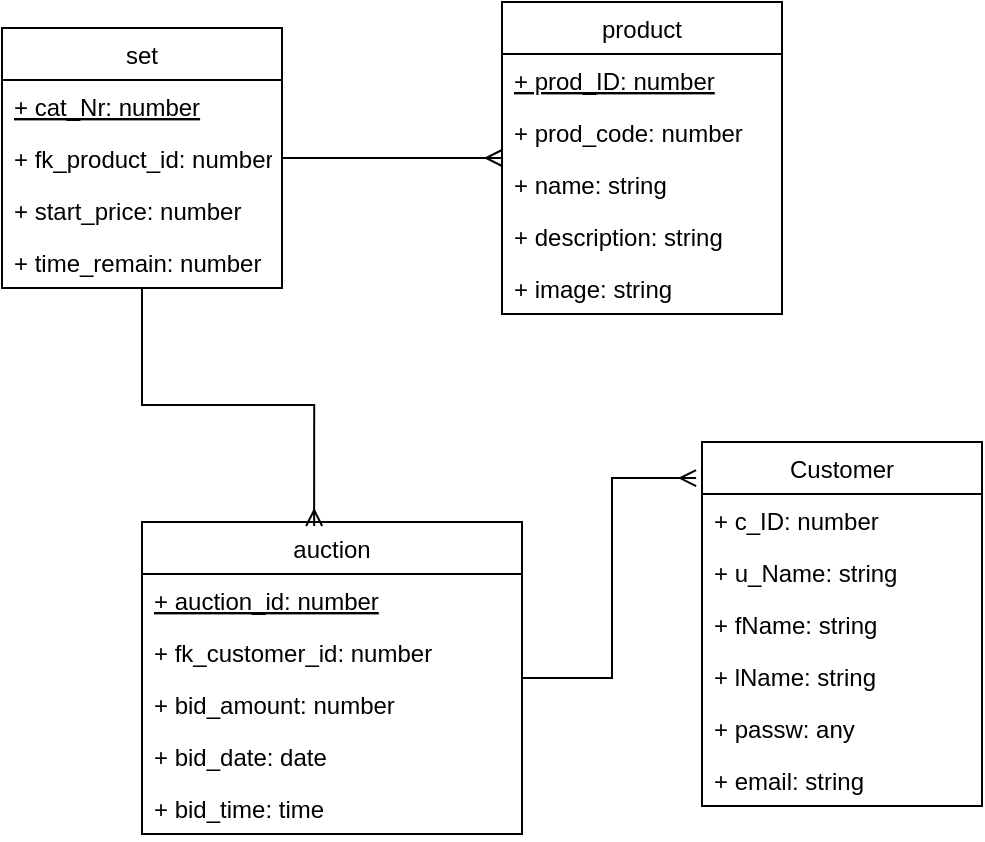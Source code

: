 <mxfile version="20.0.2" type="github" pages="4">
  <diagram id="Uc98a7W3Qt7E9h5NXm8I" name="EX3">
    <mxGraphModel dx="2062" dy="1152" grid="1" gridSize="10" guides="1" tooltips="1" connect="1" arrows="1" fold="1" page="1" pageScale="1" pageWidth="1169" pageHeight="827" math="0" shadow="0">
      <root>
        <mxCell id="0" />
        <mxCell id="1" parent="0" />
        <mxCell id="_niMRlumrysNtKm56VO0-18" value="" style="edgeStyle=orthogonalEdgeStyle;rounded=0;orthogonalLoop=1;jettySize=auto;html=1;endArrow=ERmany;endFill=0;" edge="1" parent="1" source="_niMRlumrysNtKm56VO0-1" target="_niMRlumrysNtKm56VO0-13">
          <mxGeometry relative="1" as="geometry" />
        </mxCell>
        <mxCell id="_niMRlumrysNtKm56VO0-33" value="" style="edgeStyle=orthogonalEdgeStyle;rounded=0;orthogonalLoop=1;jettySize=auto;html=1;endArrow=ERmany;endFill=0;entryX=0.453;entryY=0.013;entryDx=0;entryDy=0;entryPerimeter=0;" edge="1" parent="1" source="_niMRlumrysNtKm56VO0-1" target="_niMRlumrysNtKm56VO0-27">
          <mxGeometry relative="1" as="geometry" />
        </mxCell>
        <mxCell id="_niMRlumrysNtKm56VO0-1" value="set" style="swimlane;fontStyle=0;childLayout=stackLayout;horizontal=1;startSize=26;fillColor=none;horizontalStack=0;resizeParent=1;resizeParentMax=0;resizeLast=0;collapsible=1;marginBottom=0;" vertex="1" parent="1">
          <mxGeometry x="120" y="63" width="140" height="130" as="geometry" />
        </mxCell>
        <mxCell id="_niMRlumrysNtKm56VO0-2" value="+ cat_Nr: number" style="text;strokeColor=none;fillColor=none;align=left;verticalAlign=top;spacingLeft=4;spacingRight=4;overflow=hidden;rotatable=0;points=[[0,0.5],[1,0.5]];portConstraint=eastwest;fontStyle=4" vertex="1" parent="_niMRlumrysNtKm56VO0-1">
          <mxGeometry y="26" width="140" height="26" as="geometry" />
        </mxCell>
        <mxCell id="_niMRlumrysNtKm56VO0-10" value="+ fk_product_id: number" style="text;strokeColor=none;fillColor=none;align=left;verticalAlign=top;spacingLeft=4;spacingRight=4;overflow=hidden;rotatable=0;points=[[0,0.5],[1,0.5]];portConstraint=eastwest;fontStyle=0" vertex="1" parent="_niMRlumrysNtKm56VO0-1">
          <mxGeometry y="52" width="140" height="26" as="geometry" />
        </mxCell>
        <mxCell id="_niMRlumrysNtKm56VO0-3" value="+ start_price: number" style="text;strokeColor=none;fillColor=none;align=left;verticalAlign=top;spacingLeft=4;spacingRight=4;overflow=hidden;rotatable=0;points=[[0,0.5],[1,0.5]];portConstraint=eastwest;" vertex="1" parent="_niMRlumrysNtKm56VO0-1">
          <mxGeometry y="78" width="140" height="26" as="geometry" />
        </mxCell>
        <mxCell id="_niMRlumrysNtKm56VO0-4" value="+ time_remain: number" style="text;strokeColor=none;fillColor=none;align=left;verticalAlign=top;spacingLeft=4;spacingRight=4;overflow=hidden;rotatable=0;points=[[0,0.5],[1,0.5]];portConstraint=eastwest;" vertex="1" parent="_niMRlumrysNtKm56VO0-1">
          <mxGeometry y="104" width="140" height="26" as="geometry" />
        </mxCell>
        <mxCell id="_niMRlumrysNtKm56VO0-13" value="product" style="swimlane;fontStyle=0;childLayout=stackLayout;horizontal=1;startSize=26;fillColor=none;horizontalStack=0;resizeParent=1;resizeParentMax=0;resizeLast=0;collapsible=1;marginBottom=0;strokeColor=rgb(0, 0, 0);fontColor=rgb(0, 0, 0);" vertex="1" parent="1">
          <mxGeometry x="370" y="50" width="140" height="156" as="geometry" />
        </mxCell>
        <mxCell id="_niMRlumrysNtKm56VO0-14" value="+ prod_ID: number" style="text;strokeColor=none;fillColor=none;align=left;verticalAlign=top;spacingLeft=4;spacingRight=4;overflow=hidden;rotatable=0;points=[[0,0.5],[1,0.5]];portConstraint=eastwest;fontStyle=4" vertex="1" parent="_niMRlumrysNtKm56VO0-13">
          <mxGeometry y="26" width="140" height="26" as="geometry" />
        </mxCell>
        <mxCell id="_niMRlumrysNtKm56VO0-15" value="+ prod_code: number" style="text;strokeColor=none;fillColor=none;align=left;verticalAlign=top;spacingLeft=4;spacingRight=4;overflow=hidden;rotatable=0;points=[[0,0.5],[1,0.5]];portConstraint=eastwest;fontStyle=0" vertex="1" parent="_niMRlumrysNtKm56VO0-13">
          <mxGeometry y="52" width="140" height="26" as="geometry" />
        </mxCell>
        <mxCell id="_niMRlumrysNtKm56VO0-16" value="+ name: string" style="text;strokeColor=none;fillColor=none;align=left;verticalAlign=top;spacingLeft=4;spacingRight=4;overflow=hidden;rotatable=0;points=[[0,0.5],[1,0.5]];portConstraint=eastwest;" vertex="1" parent="_niMRlumrysNtKm56VO0-13">
          <mxGeometry y="78" width="140" height="26" as="geometry" />
        </mxCell>
        <mxCell id="_niMRlumrysNtKm56VO0-17" value="+ description: string" style="text;strokeColor=none;fillColor=none;align=left;verticalAlign=top;spacingLeft=4;spacingRight=4;overflow=hidden;rotatable=0;points=[[0,0.5],[1,0.5]];portConstraint=eastwest;" vertex="1" parent="_niMRlumrysNtKm56VO0-13">
          <mxGeometry y="104" width="140" height="26" as="geometry" />
        </mxCell>
        <mxCell id="_niMRlumrysNtKm56VO0-19" value="+ image: string" style="text;strokeColor=none;fillColor=none;align=left;verticalAlign=top;spacingLeft=4;spacingRight=4;overflow=hidden;rotatable=0;points=[[0,0.5],[1,0.5]];portConstraint=eastwest;" vertex="1" parent="_niMRlumrysNtKm56VO0-13">
          <mxGeometry y="130" width="140" height="26" as="geometry" />
        </mxCell>
        <mxCell id="_niMRlumrysNtKm56VO0-20" value="Customer" style="swimlane;fontStyle=0;childLayout=stackLayout;horizontal=1;startSize=26;fillColor=none;horizontalStack=0;resizeParent=1;resizeParentMax=0;resizeLast=0;collapsible=1;marginBottom=0;" vertex="1" parent="1">
          <mxGeometry x="470" y="270" width="140" height="182" as="geometry" />
        </mxCell>
        <mxCell id="_niMRlumrysNtKm56VO0-21" value="+ c_ID: number" style="text;strokeColor=none;fillColor=none;align=left;verticalAlign=top;spacingLeft=4;spacingRight=4;overflow=hidden;rotatable=0;points=[[0,0.5],[1,0.5]];portConstraint=eastwest;" vertex="1" parent="_niMRlumrysNtKm56VO0-20">
          <mxGeometry y="26" width="140" height="26" as="geometry" />
        </mxCell>
        <mxCell id="_niMRlumrysNtKm56VO0-22" value="+ u_Name: string" style="text;strokeColor=none;fillColor=none;align=left;verticalAlign=top;spacingLeft=4;spacingRight=4;overflow=hidden;rotatable=0;points=[[0,0.5],[1,0.5]];portConstraint=eastwest;" vertex="1" parent="_niMRlumrysNtKm56VO0-20">
          <mxGeometry y="52" width="140" height="26" as="geometry" />
        </mxCell>
        <mxCell id="_niMRlumrysNtKm56VO0-23" value="+ fName: string" style="text;strokeColor=none;fillColor=none;align=left;verticalAlign=top;spacingLeft=4;spacingRight=4;overflow=hidden;rotatable=0;points=[[0,0.5],[1,0.5]];portConstraint=eastwest;" vertex="1" parent="_niMRlumrysNtKm56VO0-20">
          <mxGeometry y="78" width="140" height="26" as="geometry" />
        </mxCell>
        <mxCell id="_niMRlumrysNtKm56VO0-24" value="+ lName: string" style="text;strokeColor=none;fillColor=none;align=left;verticalAlign=top;spacingLeft=4;spacingRight=4;overflow=hidden;rotatable=0;points=[[0,0.5],[1,0.5]];portConstraint=eastwest;" vertex="1" parent="_niMRlumrysNtKm56VO0-20">
          <mxGeometry y="104" width="140" height="26" as="geometry" />
        </mxCell>
        <mxCell id="_niMRlumrysNtKm56VO0-25" value="+ passw: any" style="text;strokeColor=none;fillColor=none;align=left;verticalAlign=top;spacingLeft=4;spacingRight=4;overflow=hidden;rotatable=0;points=[[0,0.5],[1,0.5]];portConstraint=eastwest;" vertex="1" parent="_niMRlumrysNtKm56VO0-20">
          <mxGeometry y="130" width="140" height="26" as="geometry" />
        </mxCell>
        <mxCell id="_niMRlumrysNtKm56VO0-26" value="+ email: string" style="text;strokeColor=none;fillColor=none;align=left;verticalAlign=top;spacingLeft=4;spacingRight=4;overflow=hidden;rotatable=0;points=[[0,0.5],[1,0.5]];portConstraint=eastwest;" vertex="1" parent="_niMRlumrysNtKm56VO0-20">
          <mxGeometry y="156" width="140" height="26" as="geometry" />
        </mxCell>
        <mxCell id="_niMRlumrysNtKm56VO0-34" value="" style="edgeStyle=orthogonalEdgeStyle;rounded=0;orthogonalLoop=1;jettySize=auto;html=1;endArrow=ERmany;endFill=0;entryX=-0.021;entryY=0.099;entryDx=0;entryDy=0;entryPerimeter=0;startArrow=none;startFill=0;" edge="1" parent="1" source="_niMRlumrysNtKm56VO0-27" target="_niMRlumrysNtKm56VO0-20">
          <mxGeometry relative="1" as="geometry" />
        </mxCell>
        <mxCell id="_niMRlumrysNtKm56VO0-27" value="auction" style="swimlane;fontStyle=0;childLayout=stackLayout;horizontal=1;startSize=26;fillColor=none;horizontalStack=0;resizeParent=1;resizeParentMax=0;resizeLast=0;collapsible=1;marginBottom=0;" vertex="1" parent="1">
          <mxGeometry x="190" y="310" width="190" height="156" as="geometry" />
        </mxCell>
        <mxCell id="_niMRlumrysNtKm56VO0-28" value="+ auction_id: number" style="text;strokeColor=none;fillColor=none;align=left;verticalAlign=top;spacingLeft=4;spacingRight=4;overflow=hidden;rotatable=0;points=[[0,0.5],[1,0.5]];portConstraint=eastwest;fontStyle=4" vertex="1" parent="_niMRlumrysNtKm56VO0-27">
          <mxGeometry y="26" width="190" height="26" as="geometry" />
        </mxCell>
        <mxCell id="_niMRlumrysNtKm56VO0-29" value="+ fk_customer_id: number" style="text;strokeColor=none;fillColor=none;align=left;verticalAlign=top;spacingLeft=4;spacingRight=4;overflow=hidden;rotatable=0;points=[[0,0.5],[1,0.5]];portConstraint=eastwest;" vertex="1" parent="_niMRlumrysNtKm56VO0-27">
          <mxGeometry y="52" width="190" height="26" as="geometry" />
        </mxCell>
        <mxCell id="_niMRlumrysNtKm56VO0-30" value="+ bid_amount: number" style="text;strokeColor=none;fillColor=none;align=left;verticalAlign=top;spacingLeft=4;spacingRight=4;overflow=hidden;rotatable=0;points=[[0,0.5],[1,0.5]];portConstraint=eastwest;" vertex="1" parent="_niMRlumrysNtKm56VO0-27">
          <mxGeometry y="78" width="190" height="26" as="geometry" />
        </mxCell>
        <mxCell id="_niMRlumrysNtKm56VO0-31" value="+ bid_date: date" style="text;strokeColor=none;fillColor=none;align=left;verticalAlign=top;spacingLeft=4;spacingRight=4;overflow=hidden;rotatable=0;points=[[0,0.5],[1,0.5]];portConstraint=eastwest;" vertex="1" parent="_niMRlumrysNtKm56VO0-27">
          <mxGeometry y="104" width="190" height="26" as="geometry" />
        </mxCell>
        <mxCell id="_niMRlumrysNtKm56VO0-32" value="+ bid_time: time" style="text;strokeColor=none;fillColor=none;align=left;verticalAlign=top;spacingLeft=4;spacingRight=4;overflow=hidden;rotatable=0;points=[[0,0.5],[1,0.5]];portConstraint=eastwest;" vertex="1" parent="_niMRlumrysNtKm56VO0-27">
          <mxGeometry y="130" width="190" height="26" as="geometry" />
        </mxCell>
      </root>
    </mxGraphModel>
  </diagram>
  <diagram id="Q_-LF2tFXpgodmzrMaQw" name="EX4">
    <mxGraphModel dx="2062" dy="1152" grid="1" gridSize="10" guides="1" tooltips="1" connect="1" arrows="1" fold="1" page="1" pageScale="1" pageWidth="1169" pageHeight="827" math="0" shadow="0">
      <root>
        <mxCell id="0" />
        <mxCell id="1" parent="0" />
        <mxCell id="OZX8set-cJApKoxIqD9H-13" value="" style="edgeStyle=orthogonalEdgeStyle;rounded=0;orthogonalLoop=1;jettySize=auto;html=1;startArrow=none;startFill=0;endArrow=none;endFill=0;" edge="1" parent="1" source="OZX8set-cJApKoxIqD9H-1" target="OZX8set-cJApKoxIqD9H-7">
          <mxGeometry relative="1" as="geometry" />
        </mxCell>
        <mxCell id="OZX8set-cJApKoxIqD9H-20" value="" style="edgeStyle=orthogonalEdgeStyle;rounded=0;orthogonalLoop=1;jettySize=auto;html=1;startArrow=none;startFill=0;endArrow=ERmany;endFill=0;entryX=0.5;entryY=0;entryDx=0;entryDy=0;" edge="1" parent="1" source="OZX8set-cJApKoxIqD9H-1" target="OZX8set-cJApKoxIqD9H-14">
          <mxGeometry relative="1" as="geometry">
            <Array as="points">
              <mxPoint x="360" y="430" />
              <mxPoint x="520" y="430" />
            </Array>
          </mxGeometry>
        </mxCell>
        <mxCell id="OZX8set-cJApKoxIqD9H-1" value="route" style="swimlane;fontStyle=0;childLayout=stackLayout;horizontal=1;startSize=26;fillColor=none;horizontalStack=0;resizeParent=1;resizeParentMax=0;resizeLast=0;collapsible=1;marginBottom=0;" vertex="1" parent="1">
          <mxGeometry x="240" y="150" width="240" height="182" as="geometry" />
        </mxCell>
        <mxCell id="OZX8set-cJApKoxIqD9H-2" value="+ route_code: number" style="text;strokeColor=none;fillColor=none;align=left;verticalAlign=top;spacingLeft=4;spacingRight=4;overflow=hidden;rotatable=0;points=[[0,0.5],[1,0.5]];portConstraint=eastwest;fontStyle=4" vertex="1" parent="OZX8set-cJApKoxIqD9H-1">
          <mxGeometry y="26" width="240" height="26" as="geometry" />
        </mxCell>
        <mxCell id="OZX8set-cJApKoxIqD9H-6" value="+ fk_bus_Nr: number" style="text;strokeColor=none;fillColor=none;align=left;verticalAlign=top;spacingLeft=4;spacingRight=4;overflow=hidden;rotatable=0;points=[[0,0.5],[1,0.5]];portConstraint=eastwest;fontStyle=0" vertex="1" parent="OZX8set-cJApKoxIqD9H-1">
          <mxGeometry y="52" width="240" height="26" as="geometry" />
        </mxCell>
        <mxCell id="OZX8set-cJApKoxIqD9H-18" value="+ fk_city_ID: number" style="text;strokeColor=none;fillColor=none;align=left;verticalAlign=top;spacingLeft=4;spacingRight=4;overflow=hidden;rotatable=0;points=[[0,0.5],[1,0.5]];portConstraint=eastwest;fontStyle=0" vertex="1" parent="OZX8set-cJApKoxIqD9H-1">
          <mxGeometry y="78" width="240" height="26" as="geometry" />
        </mxCell>
        <mxCell id="OZX8set-cJApKoxIqD9H-3" value="+ total_distance_km: number" style="text;strokeColor=none;fillColor=none;align=left;verticalAlign=top;spacingLeft=4;spacingRight=4;overflow=hidden;rotatable=0;points=[[0,0.5],[1,0.5]];portConstraint=eastwest;" vertex="1" parent="OZX8set-cJApKoxIqD9H-1">
          <mxGeometry y="104" width="240" height="26" as="geometry" />
        </mxCell>
        <mxCell id="OZX8set-cJApKoxIqD9H-4" value="+ route_source: string" style="text;strokeColor=none;fillColor=none;align=left;verticalAlign=top;spacingLeft=4;spacingRight=4;overflow=hidden;rotatable=0;points=[[0,0.5],[1,0.5]];portConstraint=eastwest;" vertex="1" parent="OZX8set-cJApKoxIqD9H-1">
          <mxGeometry y="130" width="240" height="26" as="geometry" />
        </mxCell>
        <mxCell id="OZX8set-cJApKoxIqD9H-5" value="+ route_destination: string" style="text;strokeColor=none;fillColor=none;align=left;verticalAlign=top;spacingLeft=4;spacingRight=4;overflow=hidden;rotatable=0;points=[[0,0.5],[1,0.5]];portConstraint=eastwest;" vertex="1" parent="OZX8set-cJApKoxIqD9H-1">
          <mxGeometry y="156" width="240" height="26" as="geometry" />
        </mxCell>
        <mxCell id="OZX8set-cJApKoxIqD9H-7" value="bus" style="swimlane;fontStyle=0;childLayout=stackLayout;horizontal=1;startSize=26;fillColor=none;horizontalStack=0;resizeParent=1;resizeParentMax=0;resizeLast=0;collapsible=1;marginBottom=0;strokeColor=rgb(0, 0, 0);fontColor=rgb(0, 0, 0);" vertex="1" parent="1">
          <mxGeometry x="630" y="150" width="240" height="156" as="geometry" />
        </mxCell>
        <mxCell id="OZX8set-cJApKoxIqD9H-8" value="+ bus_license_Nr: number" style="text;strokeColor=none;fillColor=none;align=left;verticalAlign=top;spacingLeft=4;spacingRight=4;overflow=hidden;rotatable=0;points=[[0,0.5],[1,0.5]];portConstraint=eastwest;fontStyle=4" vertex="1" parent="OZX8set-cJApKoxIqD9H-7">
          <mxGeometry y="26" width="240" height="26" as="geometry" />
        </mxCell>
        <mxCell id="OZX8set-cJApKoxIqD9H-9" value="+ model: string" style="text;strokeColor=none;fillColor=none;align=left;verticalAlign=top;spacingLeft=4;spacingRight=4;overflow=hidden;rotatable=0;points=[[0,0.5],[1,0.5]];portConstraint=eastwest;fontStyle=0" vertex="1" parent="OZX8set-cJApKoxIqD9H-7">
          <mxGeometry y="52" width="240" height="26" as="geometry" />
        </mxCell>
        <mxCell id="OZX8set-cJApKoxIqD9H-10" value="+ capacity: number" style="text;strokeColor=none;fillColor=none;align=left;verticalAlign=top;spacingLeft=4;spacingRight=4;overflow=hidden;rotatable=0;points=[[0,0.5],[1,0.5]];portConstraint=eastwest;" vertex="1" parent="OZX8set-cJApKoxIqD9H-7">
          <mxGeometry y="78" width="240" height="26" as="geometry" />
        </mxCell>
        <mxCell id="OZX8set-cJApKoxIqD9H-11" value="+ driver_fName: string" style="text;strokeColor=none;fillColor=none;align=left;verticalAlign=top;spacingLeft=4;spacingRight=4;overflow=hidden;rotatable=0;points=[[0,0.5],[1,0.5]];portConstraint=eastwest;" vertex="1" parent="OZX8set-cJApKoxIqD9H-7">
          <mxGeometry y="104" width="240" height="26" as="geometry" />
        </mxCell>
        <mxCell id="OZX8set-cJApKoxIqD9H-12" value="+ driver_lName: string" style="text;strokeColor=none;fillColor=none;align=left;verticalAlign=top;spacingLeft=4;spacingRight=4;overflow=hidden;rotatable=0;points=[[0,0.5],[1,0.5]];portConstraint=eastwest;" vertex="1" parent="OZX8set-cJApKoxIqD9H-7">
          <mxGeometry y="130" width="240" height="26" as="geometry" />
        </mxCell>
        <mxCell id="OZX8set-cJApKoxIqD9H-29" value="" style="edgeStyle=orthogonalEdgeStyle;rounded=0;orthogonalLoop=1;jettySize=auto;html=1;startArrow=ERmany;startFill=0;endArrow=none;endFill=0;" edge="1" parent="1" source="OZX8set-cJApKoxIqD9H-14" target="OZX8set-cJApKoxIqD9H-24">
          <mxGeometry relative="1" as="geometry" />
        </mxCell>
        <mxCell id="OZX8set-cJApKoxIqD9H-14" value="city" style="swimlane;fontStyle=0;childLayout=stackLayout;horizontal=1;startSize=26;fillColor=none;horizontalStack=0;resizeParent=1;resizeParentMax=0;resizeLast=0;collapsible=1;marginBottom=0;" vertex="1" parent="1">
          <mxGeometry x="400" y="570" width="240" height="130" as="geometry" />
        </mxCell>
        <mxCell id="OZX8set-cJApKoxIqD9H-15" value="+ city_ID: Number" style="text;strokeColor=none;fillColor=none;align=left;verticalAlign=top;spacingLeft=4;spacingRight=4;overflow=hidden;rotatable=0;points=[[0,0.5],[1,0.5]];portConstraint=eastwest;fontStyle=4" vertex="1" parent="OZX8set-cJApKoxIqD9H-14">
          <mxGeometry y="26" width="240" height="26" as="geometry" />
        </mxCell>
        <mxCell id="OZX8set-cJApKoxIqD9H-16" value="+ city_Name: string" style="text;strokeColor=none;fillColor=none;align=left;verticalAlign=top;spacingLeft=4;spacingRight=4;overflow=hidden;rotatable=0;points=[[0,0.5],[1,0.5]];portConstraint=eastwest;" vertex="1" parent="OZX8set-cJApKoxIqD9H-14">
          <mxGeometry y="52" width="240" height="26" as="geometry" />
        </mxCell>
        <mxCell id="OZX8set-cJApKoxIqD9H-17" value="+ stop_address: string" style="text;strokeColor=none;fillColor=none;align=left;verticalAlign=top;spacingLeft=4;spacingRight=4;overflow=hidden;rotatable=0;points=[[0,0.5],[1,0.5]];portConstraint=eastwest;" vertex="1" parent="OZX8set-cJApKoxIqD9H-14">
          <mxGeometry y="78" width="240" height="26" as="geometry" />
        </mxCell>
        <mxCell id="OZX8set-cJApKoxIqD9H-19" value="+ stop_phone_Nr: number" style="text;strokeColor=none;fillColor=none;align=left;verticalAlign=top;spacingLeft=4;spacingRight=4;overflow=hidden;rotatable=0;points=[[0,0.5],[1,0.5]];portConstraint=eastwest;" vertex="1" parent="OZX8set-cJApKoxIqD9H-14">
          <mxGeometry y="104" width="240" height="26" as="geometry" />
        </mxCell>
        <mxCell id="OZX8set-cJApKoxIqD9H-24" value="stop" style="swimlane;fontStyle=0;childLayout=stackLayout;horizontal=1;startSize=26;fillColor=none;horizontalStack=0;resizeParent=1;resizeParentMax=0;resizeLast=0;collapsible=1;marginBottom=0;strokeColor=rgb(0, 0, 0);fontColor=rgb(0, 0, 0);" vertex="1" parent="1">
          <mxGeometry x="60" y="583" width="240" height="104" as="geometry" />
        </mxCell>
        <mxCell id="OZX8set-cJApKoxIqD9H-25" value="+ stop_ID: Number" style="text;strokeColor=none;fillColor=none;align=left;verticalAlign=top;spacingLeft=4;spacingRight=4;overflow=hidden;rotatable=0;points=[[0,0.5],[1,0.5]];portConstraint=eastwest;fontStyle=4" vertex="1" parent="OZX8set-cJApKoxIqD9H-24">
          <mxGeometry y="26" width="240" height="26" as="geometry" />
        </mxCell>
        <mxCell id="OZX8set-cJApKoxIqD9H-30" value="+ fk_city_ID: Number" style="text;strokeColor=none;fillColor=none;align=left;verticalAlign=top;spacingLeft=4;spacingRight=4;overflow=hidden;rotatable=0;points=[[0,0.5],[1,0.5]];portConstraint=eastwest;fontStyle=0" vertex="1" parent="OZX8set-cJApKoxIqD9H-24">
          <mxGeometry y="52" width="240" height="26" as="geometry" />
        </mxCell>
        <mxCell id="OZX8set-cJApKoxIqD9H-28" value="+ stop_order_Nr: number" style="text;strokeColor=none;fillColor=none;align=left;verticalAlign=top;spacingLeft=4;spacingRight=4;overflow=hidden;rotatable=0;points=[[0,0.5],[1,0.5]];portConstraint=eastwest;" vertex="1" parent="OZX8set-cJApKoxIqD9H-24">
          <mxGeometry y="78" width="240" height="26" as="geometry" />
        </mxCell>
      </root>
    </mxGraphModel>
  </diagram>
  <diagram id="6dYL3V03wS8tE_spCbJj" name="ex5">
    <mxGraphModel dx="2062" dy="1152" grid="1" gridSize="10" guides="1" tooltips="1" connect="1" arrows="1" fold="1" page="1" pageScale="1" pageWidth="1169" pageHeight="827" math="0" shadow="0">
      <root>
        <mxCell id="0" />
        <mxCell id="1" parent="0" />
        <mxCell id="KSjEfCxT9xbc08JNbyfA-22" style="edgeStyle=orthogonalEdgeStyle;rounded=0;orthogonalLoop=1;jettySize=auto;html=1;entryX=0;entryY=0.183;entryDx=0;entryDy=0;entryPerimeter=0;startArrow=none;startFill=0;endArrow=ERmany;endFill=0;" edge="1" parent="1" source="KSjEfCxT9xbc08JNbyfA-1" target="KSjEfCxT9xbc08JNbyfA-7">
          <mxGeometry relative="1" as="geometry" />
        </mxCell>
        <mxCell id="KSjEfCxT9xbc08JNbyfA-23" style="edgeStyle=orthogonalEdgeStyle;rounded=0;orthogonalLoop=1;jettySize=auto;html=1;entryX=0.586;entryY=0.01;entryDx=0;entryDy=0;entryPerimeter=0;startArrow=none;startFill=0;endArrow=ERmany;endFill=0;" edge="1" parent="1" source="KSjEfCxT9xbc08JNbyfA-1" target="KSjEfCxT9xbc08JNbyfA-11">
          <mxGeometry relative="1" as="geometry">
            <Array as="points">
              <mxPoint x="512" y="250" />
            </Array>
          </mxGeometry>
        </mxCell>
        <mxCell id="KSjEfCxT9xbc08JNbyfA-1" value="UserProfile" style="swimlane;fontStyle=0;childLayout=stackLayout;horizontal=1;startSize=26;fillColor=none;horizontalStack=0;resizeParent=1;resizeParentMax=0;resizeLast=0;collapsible=1;marginBottom=0;" vertex="1" parent="1">
          <mxGeometry x="100" y="100" width="220" height="208" as="geometry" />
        </mxCell>
        <mxCell id="KSjEfCxT9xbc08JNbyfA-2" value="+ U_Name: string" style="text;strokeColor=none;fillColor=none;align=left;verticalAlign=top;spacingLeft=4;spacingRight=4;overflow=hidden;rotatable=0;points=[[0,0.5],[1,0.5]];portConstraint=eastwest;fontStyle=4" vertex="1" parent="KSjEfCxT9xbc08JNbyfA-1">
          <mxGeometry y="26" width="220" height="26" as="geometry" />
        </mxCell>
        <mxCell id="KSjEfCxT9xbc08JNbyfA-25" value="+ fk_phot_ID: Number" style="text;strokeColor=none;fillColor=none;align=left;verticalAlign=top;spacingLeft=4;spacingRight=4;overflow=hidden;rotatable=0;points=[[0,0.5],[1,0.5]];portConstraint=eastwest;fontStyle=0" vertex="1" parent="KSjEfCxT9xbc08JNbyfA-1">
          <mxGeometry y="52" width="220" height="26" as="geometry" />
        </mxCell>
        <mxCell id="KSjEfCxT9xbc08JNbyfA-26" value="+ fk_C_ID: Number" style="text;strokeColor=none;fillColor=none;align=left;verticalAlign=top;spacingLeft=4;spacingRight=4;overflow=hidden;rotatable=0;points=[[0,0.5],[1,0.5]];portConstraint=eastwest;fontStyle=0" vertex="1" parent="KSjEfCxT9xbc08JNbyfA-1">
          <mxGeometry y="78" width="220" height="26" as="geometry" />
        </mxCell>
        <mxCell id="KSjEfCxT9xbc08JNbyfA-3" value="+ u_password: string" style="text;strokeColor=none;fillColor=none;align=left;verticalAlign=top;spacingLeft=4;spacingRight=4;overflow=hidden;rotatable=0;points=[[0,0.5],[1,0.5]];portConstraint=eastwest;" vertex="1" parent="KSjEfCxT9xbc08JNbyfA-1">
          <mxGeometry y="104" width="220" height="26" as="geometry" />
        </mxCell>
        <mxCell id="KSjEfCxT9xbc08JNbyfA-4" value="+ fName: string" style="text;strokeColor=none;fillColor=none;align=left;verticalAlign=top;spacingLeft=4;spacingRight=4;overflow=hidden;rotatable=0;points=[[0,0.5],[1,0.5]];portConstraint=eastwest;" vertex="1" parent="KSjEfCxT9xbc08JNbyfA-1">
          <mxGeometry y="130" width="220" height="26" as="geometry" />
        </mxCell>
        <mxCell id="KSjEfCxT9xbc08JNbyfA-5" value="+ lName: string" style="text;strokeColor=none;fillColor=none;align=left;verticalAlign=top;spacingLeft=4;spacingRight=4;overflow=hidden;rotatable=0;points=[[0,0.5],[1,0.5]];portConstraint=eastwest;" vertex="1" parent="KSjEfCxT9xbc08JNbyfA-1">
          <mxGeometry y="156" width="220" height="26" as="geometry" />
        </mxCell>
        <mxCell id="KSjEfCxT9xbc08JNbyfA-6" value="+ val_email: string" style="text;strokeColor=none;fillColor=none;align=left;verticalAlign=top;spacingLeft=4;spacingRight=4;overflow=hidden;rotatable=0;points=[[0,0.5],[1,0.5]];portConstraint=eastwest;" vertex="1" parent="KSjEfCxT9xbc08JNbyfA-1">
          <mxGeometry y="182" width="220" height="26" as="geometry" />
        </mxCell>
        <mxCell id="KSjEfCxT9xbc08JNbyfA-7" value="comments" style="swimlane;fontStyle=0;childLayout=stackLayout;horizontal=1;startSize=26;fillColor=none;horizontalStack=0;resizeParent=1;resizeParentMax=0;resizeLast=0;collapsible=1;marginBottom=0;" vertex="1" parent="1">
          <mxGeometry x="490" y="70" width="200" height="104" as="geometry" />
        </mxCell>
        <mxCell id="KSjEfCxT9xbc08JNbyfA-8" value="+ c_ID: number" style="text;strokeColor=none;fillColor=none;align=left;verticalAlign=top;spacingLeft=4;spacingRight=4;overflow=hidden;rotatable=0;points=[[0,0.5],[1,0.5]];portConstraint=eastwest;fontStyle=4" vertex="1" parent="KSjEfCxT9xbc08JNbyfA-7">
          <mxGeometry y="26" width="200" height="26" as="geometry" />
        </mxCell>
        <mxCell id="KSjEfCxT9xbc08JNbyfA-9" value="+ c_content: text" style="text;strokeColor=none;fillColor=none;align=left;verticalAlign=top;spacingLeft=4;spacingRight=4;overflow=hidden;rotatable=0;points=[[0,0.5],[1,0.5]];portConstraint=eastwest;" vertex="1" parent="KSjEfCxT9xbc08JNbyfA-7">
          <mxGeometry y="52" width="200" height="26" as="geometry" />
        </mxCell>
        <mxCell id="KSjEfCxT9xbc08JNbyfA-10" value="+ c_post_date: date" style="text;strokeColor=none;fillColor=none;align=left;verticalAlign=top;spacingLeft=4;spacingRight=4;overflow=hidden;rotatable=0;points=[[0,0.5],[1,0.5]];portConstraint=eastwest;" vertex="1" parent="KSjEfCxT9xbc08JNbyfA-7">
          <mxGeometry y="78" width="200" height="26" as="geometry" />
        </mxCell>
        <mxCell id="KSjEfCxT9xbc08JNbyfA-20" value="" style="edgeStyle=orthogonalEdgeStyle;rounded=0;orthogonalLoop=1;jettySize=auto;html=1;startArrow=none;startFill=0;endArrow=ERmany;endFill=0;" edge="1" parent="1" source="KSjEfCxT9xbc08JNbyfA-11" target="KSjEfCxT9xbc08JNbyfA-16">
          <mxGeometry relative="1" as="geometry" />
        </mxCell>
        <mxCell id="KSjEfCxT9xbc08JNbyfA-11" value="photos" style="swimlane;fontStyle=0;childLayout=stackLayout;horizontal=1;startSize=26;fillColor=none;horizontalStack=0;resizeParent=1;resizeParentMax=0;resizeLast=0;collapsible=1;marginBottom=0;" vertex="1" parent="1">
          <mxGeometry x="430" y="360" width="140" height="130" as="geometry" />
        </mxCell>
        <mxCell id="KSjEfCxT9xbc08JNbyfA-12" value="+ phot_ID: Number" style="text;strokeColor=none;fillColor=none;align=left;verticalAlign=top;spacingLeft=4;spacingRight=4;overflow=hidden;rotatable=0;points=[[0,0.5],[1,0.5]];portConstraint=eastwest;fontStyle=4" vertex="1" parent="KSjEfCxT9xbc08JNbyfA-11">
          <mxGeometry y="26" width="140" height="26" as="geometry" />
        </mxCell>
        <mxCell id="KSjEfCxT9xbc08JNbyfA-24" value="+ fk_tag_ID: Number" style="text;strokeColor=none;fillColor=none;align=left;verticalAlign=top;spacingLeft=4;spacingRight=4;overflow=hidden;rotatable=0;points=[[0,0.5],[1,0.5]];portConstraint=eastwest;fontStyle=0" vertex="1" parent="KSjEfCxT9xbc08JNbyfA-11">
          <mxGeometry y="52" width="140" height="26" as="geometry" />
        </mxCell>
        <mxCell id="KSjEfCxT9xbc08JNbyfA-13" value="+ file_Name: string" style="text;strokeColor=none;fillColor=none;align=left;verticalAlign=top;spacingLeft=4;spacingRight=4;overflow=hidden;rotatable=0;points=[[0,0.5],[1,0.5]];portConstraint=eastwest;" vertex="1" parent="KSjEfCxT9xbc08JNbyfA-11">
          <mxGeometry y="78" width="140" height="26" as="geometry" />
        </mxCell>
        <mxCell id="KSjEfCxT9xbc08JNbyfA-14" value="+ description: string" style="text;strokeColor=none;fillColor=none;align=left;verticalAlign=top;spacingLeft=4;spacingRight=4;overflow=hidden;rotatable=0;points=[[0,0.5],[1,0.5]];portConstraint=eastwest;" vertex="1" parent="KSjEfCxT9xbc08JNbyfA-11">
          <mxGeometry y="104" width="140" height="26" as="geometry" />
        </mxCell>
        <mxCell id="KSjEfCxT9xbc08JNbyfA-16" value="tag_frame" style="swimlane;fontStyle=0;childLayout=stackLayout;horizontal=1;startSize=26;fillColor=none;horizontalStack=0;resizeParent=1;resizeParentMax=0;resizeLast=0;collapsible=1;marginBottom=0;strokeColor=rgb(0, 0, 0);fontColor=rgb(0, 0, 0);" vertex="1" parent="1">
          <mxGeometry x="90" y="373" width="140" height="104" as="geometry" />
        </mxCell>
        <mxCell id="KSjEfCxT9xbc08JNbyfA-17" value="+ tag_ID: Number" style="text;strokeColor=none;fillColor=none;align=left;verticalAlign=top;spacingLeft=4;spacingRight=4;overflow=hidden;rotatable=0;points=[[0,0.5],[1,0.5]];portConstraint=eastwest;fontStyle=4" vertex="1" parent="KSjEfCxT9xbc08JNbyfA-16">
          <mxGeometry y="26" width="140" height="26" as="geometry" />
        </mxCell>
        <mxCell id="KSjEfCxT9xbc08JNbyfA-21" value="+ fk_phot_ID: Number" style="text;strokeColor=none;fillColor=none;align=left;verticalAlign=top;spacingLeft=4;spacingRight=4;overflow=hidden;rotatable=0;points=[[0,0.5],[1,0.5]];portConstraint=eastwest;fontStyle=0" vertex="1" parent="KSjEfCxT9xbc08JNbyfA-16">
          <mxGeometry y="52" width="140" height="26" as="geometry" />
        </mxCell>
        <mxCell id="KSjEfCxT9xbc08JNbyfA-18" value="+ coordinate: number" style="text;strokeColor=none;fillColor=none;align=left;verticalAlign=top;spacingLeft=4;spacingRight=4;overflow=hidden;rotatable=0;points=[[0,0.5],[1,0.5]];portConstraint=eastwest;" vertex="1" parent="KSjEfCxT9xbc08JNbyfA-16">
          <mxGeometry y="78" width="140" height="26" as="geometry" />
        </mxCell>
      </root>
    </mxGraphModel>
  </diagram>
  <diagram id="r1M3W-BxVnaZ8Wg9MDbi" name="EX6">
    <mxGraphModel dx="2062" dy="1152" grid="1" gridSize="10" guides="1" tooltips="1" connect="1" arrows="1" fold="1" page="1" pageScale="1" pageWidth="1169" pageHeight="827" math="0" shadow="0">
      <root>
        <mxCell id="0" />
        <mxCell id="1" parent="0" />
        <mxCell id="BwSP2RLUpfrxn1b4UayM-11" style="edgeStyle=orthogonalEdgeStyle;rounded=0;orthogonalLoop=1;jettySize=auto;html=1;entryX=0;entryY=0.5;entryDx=0;entryDy=0;startArrow=none;startFill=0;endArrow=ERmany;endFill=0;" edge="1" parent="1" source="BwSP2RLUpfrxn1b4UayM-1" target="BwSP2RLUpfrxn1b4UayM-10">
          <mxGeometry relative="1" as="geometry" />
        </mxCell>
        <mxCell id="BwSP2RLUpfrxn1b4UayM-21" style="edgeStyle=orthogonalEdgeStyle;rounded=0;orthogonalLoop=1;jettySize=auto;html=1;startArrow=ERmany;startFill=0;endArrow=ERone;endFill=0;" edge="1" parent="1" source="BwSP2RLUpfrxn1b4UayM-1" target="BwSP2RLUpfrxn1b4UayM-13">
          <mxGeometry relative="1" as="geometry" />
        </mxCell>
        <mxCell id="BwSP2RLUpfrxn1b4UayM-1" value="    flights" style="swimlane;fontStyle=0;childLayout=stackLayout;horizontal=1;startSize=26;fillColor=none;horizontalStack=0;resizeParent=1;resizeParentMax=0;resizeLast=0;collapsible=1;marginBottom=0;" vertex="1" parent="1">
          <mxGeometry x="120" y="70" width="230" height="156" as="geometry" />
        </mxCell>
        <mxCell id="BwSP2RLUpfrxn1b4UayM-2" value="+ flight_ID: number" style="text;strokeColor=none;fillColor=none;align=left;verticalAlign=top;spacingLeft=4;spacingRight=4;overflow=hidden;rotatable=0;points=[[0,0.5],[1,0.5]];portConstraint=eastwest;fontStyle=4" vertex="1" parent="BwSP2RLUpfrxn1b4UayM-1">
          <mxGeometry y="26" width="230" height="26" as="geometry" />
        </mxCell>
        <mxCell id="BwSP2RLUpfrxn1b4UayM-12" value="+ fk_p_reg_Nr: number" style="text;strokeColor=none;fillColor=none;align=left;verticalAlign=top;spacingLeft=4;spacingRight=4;overflow=hidden;rotatable=0;points=[[0,0.5],[1,0.5]];portConstraint=eastwest;fontStyle=0" vertex="1" parent="BwSP2RLUpfrxn1b4UayM-1">
          <mxGeometry y="52" width="230" height="26" as="geometry" />
        </mxCell>
        <mxCell id="BwSP2RLUpfrxn1b4UayM-5" value="+ fk_ap_code: string" style="text;strokeColor=none;fillColor=none;align=left;verticalAlign=top;spacingLeft=4;spacingRight=4;overflow=hidden;rotatable=0;points=[[0,0.5],[1,0.5]];portConstraint=eastwest;fontStyle=0" vertex="1" parent="BwSP2RLUpfrxn1b4UayM-1">
          <mxGeometry y="78" width="230" height="26" as="geometry" />
        </mxCell>
        <mxCell id="BwSP2RLUpfrxn1b4UayM-3" value="+ f_origin: string" style="text;strokeColor=none;fillColor=none;align=left;verticalAlign=top;spacingLeft=4;spacingRight=4;overflow=hidden;rotatable=0;points=[[0,0.5],[1,0.5]];portConstraint=eastwest;" vertex="1" parent="BwSP2RLUpfrxn1b4UayM-1">
          <mxGeometry y="104" width="230" height="26" as="geometry" />
        </mxCell>
        <mxCell id="BwSP2RLUpfrxn1b4UayM-4" value="+ f_destination: string" style="text;strokeColor=none;fillColor=none;align=left;verticalAlign=top;spacingLeft=4;spacingRight=4;overflow=hidden;rotatable=0;points=[[0,0.5],[1,0.5]];portConstraint=eastwest;" vertex="1" parent="BwSP2RLUpfrxn1b4UayM-1">
          <mxGeometry y="130" width="230" height="26" as="geometry" />
        </mxCell>
        <mxCell id="BwSP2RLUpfrxn1b4UayM-6" value="airports" style="swimlane;fontStyle=0;childLayout=stackLayout;horizontal=1;startSize=26;fillColor=none;horizontalStack=0;resizeParent=1;resizeParentMax=0;resizeLast=0;collapsible=1;marginBottom=0;" vertex="1" parent="1">
          <mxGeometry x="460" y="70" width="140" height="130" as="geometry" />
        </mxCell>
        <mxCell id="BwSP2RLUpfrxn1b4UayM-7" value="+ ap_code: string" style="text;strokeColor=none;fillColor=none;align=left;verticalAlign=top;spacingLeft=4;spacingRight=4;overflow=hidden;rotatable=0;points=[[0,0.5],[1,0.5]];portConstraint=eastwest;fontStyle=4" vertex="1" parent="BwSP2RLUpfrxn1b4UayM-6">
          <mxGeometry y="26" width="140" height="26" as="geometry" />
        </mxCell>
        <mxCell id="BwSP2RLUpfrxn1b4UayM-10" value="+ fk_flight_ID: number" style="text;strokeColor=none;fillColor=none;align=left;verticalAlign=top;spacingLeft=4;spacingRight=4;overflow=hidden;rotatable=0;points=[[0,0.5],[1,0.5]];portConstraint=eastwest;fontStyle=0" vertex="1" parent="BwSP2RLUpfrxn1b4UayM-6">
          <mxGeometry y="52" width="140" height="26" as="geometry" />
        </mxCell>
        <mxCell id="BwSP2RLUpfrxn1b4UayM-8" value="+ ap_city: string" style="text;strokeColor=none;fillColor=none;align=left;verticalAlign=top;spacingLeft=4;spacingRight=4;overflow=hidden;rotatable=0;points=[[0,0.5],[1,0.5]];portConstraint=eastwest;" vertex="1" parent="BwSP2RLUpfrxn1b4UayM-6">
          <mxGeometry y="78" width="140" height="26" as="geometry" />
        </mxCell>
        <mxCell id="BwSP2RLUpfrxn1b4UayM-9" value="+ ap_country: string" style="text;strokeColor=none;fillColor=none;align=left;verticalAlign=top;spacingLeft=4;spacingRight=4;overflow=hidden;rotatable=0;points=[[0,0.5],[1,0.5]];portConstraint=eastwest;" vertex="1" parent="BwSP2RLUpfrxn1b4UayM-6">
          <mxGeometry y="104" width="140" height="26" as="geometry" />
        </mxCell>
        <mxCell id="BwSP2RLUpfrxn1b4UayM-13" value="planes" style="swimlane;fontStyle=0;childLayout=stackLayout;horizontal=1;startSize=26;fillColor=none;horizontalStack=0;resizeParent=1;resizeParentMax=0;resizeLast=0;collapsible=1;marginBottom=0;" vertex="1" parent="1">
          <mxGeometry x="150" y="362" width="170" height="182" as="geometry" />
        </mxCell>
        <mxCell id="BwSP2RLUpfrxn1b4UayM-14" value="+ p_reg_Nr: Number" style="text;strokeColor=none;fillColor=none;align=left;verticalAlign=top;spacingLeft=4;spacingRight=4;overflow=hidden;rotatable=0;points=[[0,0.5],[1,0.5]];portConstraint=eastwest;fontStyle=4" vertex="1" parent="BwSP2RLUpfrxn1b4UayM-13">
          <mxGeometry y="26" width="170" height="26" as="geometry" />
        </mxCell>
        <mxCell id="BwSP2RLUpfrxn1b4UayM-15" value="+ p_model: string" style="text;strokeColor=none;fillColor=none;align=left;verticalAlign=top;spacingLeft=4;spacingRight=4;overflow=hidden;rotatable=0;points=[[0,0.5],[1,0.5]];portConstraint=eastwest;" vertex="1" parent="BwSP2RLUpfrxn1b4UayM-13">
          <mxGeometry y="52" width="170" height="26" as="geometry" />
        </mxCell>
        <mxCell id="BwSP2RLUpfrxn1b4UayM-16" value="+ p_manufacturer: string" style="text;strokeColor=none;fillColor=none;align=left;verticalAlign=top;spacingLeft=4;spacingRight=4;overflow=hidden;rotatable=0;points=[[0,0.5],[1,0.5]];portConstraint=eastwest;" vertex="1" parent="BwSP2RLUpfrxn1b4UayM-13">
          <mxGeometry y="78" width="170" height="26" as="geometry" />
        </mxCell>
        <mxCell id="BwSP2RLUpfrxn1b4UayM-17" value="+ p_capacity: number" style="text;strokeColor=none;fillColor=none;align=left;verticalAlign=top;spacingLeft=4;spacingRight=4;overflow=hidden;rotatable=0;points=[[0,0.5],[1,0.5]];portConstraint=eastwest;" vertex="1" parent="BwSP2RLUpfrxn1b4UayM-13">
          <mxGeometry y="104" width="170" height="26" as="geometry" />
        </mxCell>
        <mxCell id="BwSP2RLUpfrxn1b4UayM-18" value="+ p_range_hours: number" style="text;strokeColor=none;fillColor=none;align=left;verticalAlign=top;spacingLeft=4;spacingRight=4;overflow=hidden;rotatable=0;points=[[0,0.5],[1,0.5]];portConstraint=eastwest;" vertex="1" parent="BwSP2RLUpfrxn1b4UayM-13">
          <mxGeometry y="130" width="170" height="26" as="geometry" />
        </mxCell>
        <mxCell id="BwSP2RLUpfrxn1b4UayM-20" value="+ p_date: date" style="text;strokeColor=none;fillColor=none;align=left;verticalAlign=top;spacingLeft=4;spacingRight=4;overflow=hidden;rotatable=0;points=[[0,0.5],[1,0.5]];portConstraint=eastwest;" vertex="1" parent="BwSP2RLUpfrxn1b4UayM-13">
          <mxGeometry y="156" width="170" height="26" as="geometry" />
        </mxCell>
      </root>
    </mxGraphModel>
  </diagram>
</mxfile>
